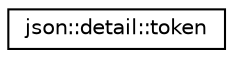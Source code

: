 digraph G
{
 // INTERACTIVE_SVG=YES
  edge [fontname="Helvetica",fontsize="10",labelfontname="Helvetica",labelfontsize="10"];
  node [fontname="Helvetica",fontsize="10",shape=record];
  rankdir="LR";
  Node1 [label="json::detail::token",height=0.2,width=0.4,color="black", fillcolor="white", style="filled",URL="$df/d04/classjson_1_1detail_1_1token.html"];
}
